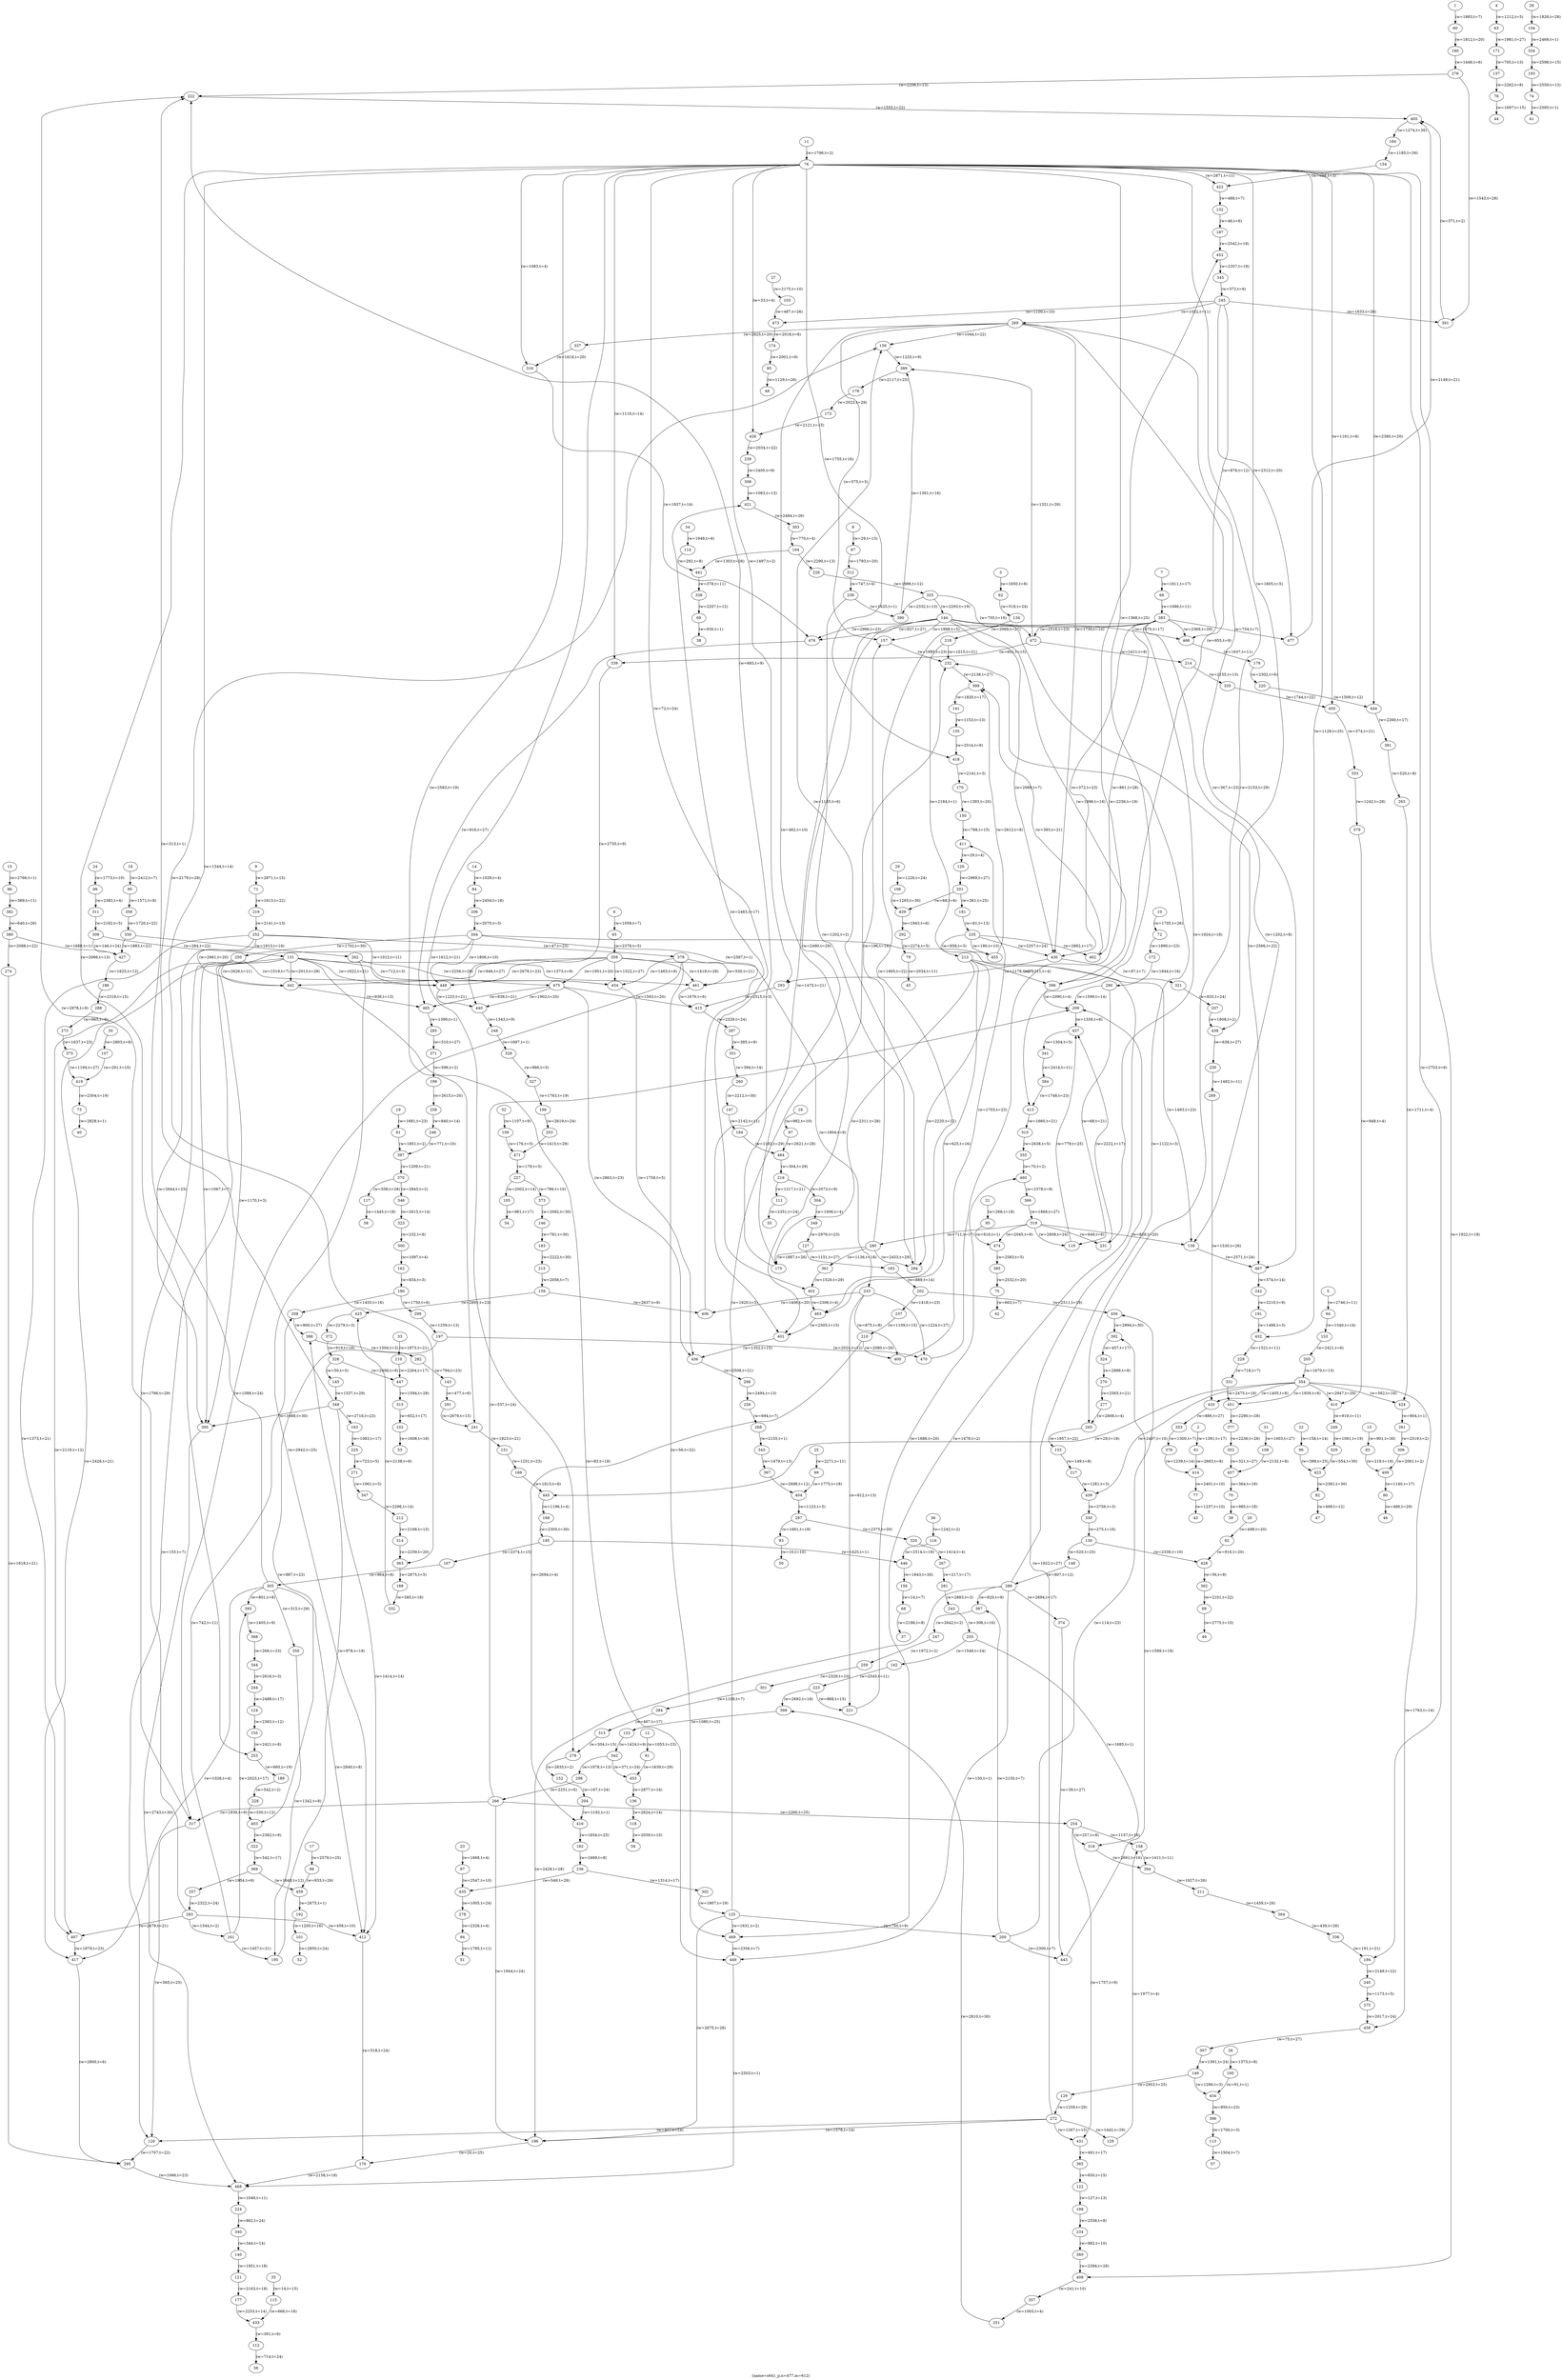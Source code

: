 digraph s641_p {
label="(name=s641_p,n=477,m=612)";
	1 -> 60 [label="(w=1883,t=7)"];
	2 -> 61 [label="(w=1391,t=17)"];
	3 -> 62 [label="(w=1650,t=8)"];
	4 -> 63 [label="(w=1212,t=5)"];
	5 -> 64 [label="(w=2746,t=11)"];
	6 -> 65 [label="(w=1059,t=7)"];
	7 -> 66 [label="(w=1611,t=17)"];
	8 -> 67 [label="(w=29,t=13)"];
	9 -> 71 [label="(w=2871,t=15)"];
	10 -> 72 [label="(w=1705,t=26)"];
	11 -> 76 [label="(w=1796,t=2)"];
	12 -> 81 [label="(w=1053,t=23)"];
	13 -> 83 [label="(w=901,t=30)"];
	14 -> 84 [label="(w=1029,t=4)"];
	15 -> 86 [label="(w=2766,t=1)"];
	16 -> 87 [label="(w=982,t=10)"];
	17 -> 88 [label="(w=2579,t=25)"];
	18 -> 90 [label="(w=2412,t=7)"];
	19 -> 91 [label="(w=1681,t=23)"];
	20 -> 92 [label="(w=498,t=20)"];
	21 -> 95 [label="(w=268,t=18)"];
	22 -> 96 [label="(w=158,t=14)"];
	23 -> 97 [label="(w=1668,t=4)"];
	24 -> 98 [label="(w=1773,t=10)"];
	25 -> 99 [label="(w=2271,t=11)"];
	26 -> 100 [label="(w=1373,t=8)"];
	27 -> 103 [label="(w=2175,t=10)"];
	28 -> 104 [label="(w=1828,t=28)"];
	29 -> 106 [label="(w=1226,t=24)"];
	30 -> 107 [label="(w=2803,t=8)"];
	31 -> 108 [label="(w=1003,t=27)"];
	32 -> 109 [label="(w=1107,t=9)"];
	33 -> 110 [label="(w=1873,t=21)"];
	34 -> 114 [label="(w=1948,t=6)"];
	35 -> 115 [label="(w=14,t=15)"];
	36 -> 116 [label="(w=1242,t=2)"];
	60 -> 190 [label="(w=1812,t=20)"];
	61 -> 414 [label="(w=2663,t=8)"];
	62 -> 134 [label="(w=518,t=24)"];
	63 -> 171 [label="(w=1981,t=27)"];
	64 -> 153 [label="(w=1340,t=14)"];
	65 -> 359 [label="(w=2378,t=5)"];
	66 -> 383 [label="(w=1086,t=11)"];
	67 -> 312 [label="(w=1793,t=20)"];
	68 -> 37 [label="(w=2186,t=8)"];
	69 -> 38 [label="(w=930,t=1)"];
	70 -> 39 [label="(w=985,t=18)"];
	71 -> 219 [label="(w=1613,t=22)"];
	72 -> 172 [label="(w=1890,t=23)"];
	73 -> 40 [label="(w=2828,t=1)"];
	74 -> 41 [label="(w=2595,t=1)"];
	75 -> 42 [label="(w=663,t=7)"];
	76 -> 194 [label="(w=2753,t=6)"];
	76 -> 241 [label="(w=2583,t=19)"];
	76 -> 253 [label="(w=2066,t=13)"];
	76 -> 265 [label="(w=2153,t=29)"];
	76 -> 279 [label="(w=1612,t=21)"];
	76 -> 293 [label="(w=1497,t=2)"];
	76 -> 316 [label="(w=1083,t=4)"];
	76 -> 339 [label="(w=1110,t=14)"];
	76 -> 363 [label="(w=1344,t=14)"];
	76 -> 402 [label="(w=72,t=24)"];
	76 -> 408 [label="(w=1922,t=18)"];
	76 -> 413 [label="(w=1368,t=25)"];
	76 -> 418 [label="(w=1755,t=16)"];
	76 -> 422 [label="(w=2871,t=11)"];
	76 -> 426 [label="(w=33,t=4)"];
	76 -> 432 [label="(w=1128,t=25)"];
	76 -> 438 [label="(w=1605,t=5)"];
	76 -> 444 [label="(w=2380,t=20)"];
	76 -> 450 [label="(w=1161,t=8)"];
	77 -> 43 [label="(w=1237,t=10)"];
	78 -> 44 [label="(w=1697,t=15)"];
	79 -> 45 [label="(w=2034,t=11)"];
	80 -> 46 [label="(w=486,t=29)"];
	81 -> 453 [label="(w=1639,t=29)"];
	82 -> 47 [label="(w=499,t=12)"];
	83 -> 409 [label="(w=219,t=19)"];
	84 -> 206 [label="(w=2454,t=18)"];
	85 -> 48 [label="(w=1129,t=26)"];
	86 -> 382 [label="(w=389,t=11)"];
	87 -> 464 [label="(w=2621,t=28)"];
	88 -> 459 [label="(w=933,t=26)"];
	89 -> 49 [label="(w=2775,t=10)"];
	90 -> 358 [label="(w=1571,t=8)"];
	91 -> 397 [label="(w=1851,t=2)"];
	92 -> 428 [label="(w=916,t=20)"];
	93 -> 50 [label="(w=10,t=10)"];
	94 -> 51 [label="(w=1795,t=11)"];
	95 -> 474 [label="(w=816,t=1)"];
	96 -> 423 [label="(w=398,t=25)"];
	97 -> 435 [label="(w=2547,t=10)"];
	98 -> 311 [label="(w=2383,t=4)"];
	99 -> 404 [label="(w=1775,t=18)"];
	100 -> 434 [label="(w=91,t=1)"];
	101 -> 52 [label="(w=2850,t=24)"];
	102 -> 53 [label="(w=1608,t=16)"];
	103 -> 473 [label="(w=487,t=26)"];
	104 -> 334 [label="(w=2469,t=1)"];
	105 -> 54 [label="(w=981,t=17)"];
	106 -> 429 [label="(w=1265,t=30)"];
	107 -> 419 [label="(w=291,t=10)"];
	108 -> 457 [label="(w=2132,t=8)"];
	109 -> 471 [label="(w=176,t=5)"];
	110 -> 447 [label="(w=2264,t=17)"];
	111 -> 55 [label="(w=2351,t=24)"];
	112 -> 56 [label="(w=714,t=24)"];
	113 -> 57 [label="(w=1504,t=7)"];
	114 -> 441 [label="(w=292,t=8)"];
	115 -> 433 [label="(w=666,t=16)"];
	116 -> 446 [label="(w=2514,t=19)"];
	117 -> 58 [label="(w=1445,t=18)"];
	118 -> 59 [label="(w=2039,t=15)"];
	119 -> 437 [label="(w=779,t=25)"];
	120 -> 295 [label="(w=1707,t=22)"];
	121 -> 177 [label="(w=2163,t=18)"];
	122 -> 198 [label="(w=127,t=13)"];
	123 -> 342 [label="(w=1424,t=9)"];
	124 -> 155 [label="(w=2363,t=12)"];
	125 -> 196 [label="(w=2675,t=26)"];
	125 -> 200 [label="(w=750,t=9)"];
	125 -> 232 [label="(w=1620,t=5)"];
	125 -> 469 [label="(w=1631,t=2)"];
	126 -> 201 [label="(w=2969,t=27)"];
	127 -> 165 [label="(w=1151,t=27)"];
	128 -> 158 [label="(w=1977,t=4)"];
	129 -> 272 [label="(w=1259,t=29)"];
	130 -> 148 [label="(w=520,t=25)"];
	130 -> 428 [label="(w=2339,t=10)"];
	131 -> 120 [label="(w=153,t=7)"];
	131 -> 395 [label="(w=1170,t=3)"];
	131 -> 417 [label="(w=2426,t=21)"];
	131 -> 442 [label="(w=2013,t=28)"];
	131 -> 448 [label="(w=1622,t=21)"];
	131 -> 449 [label="(w=83,t=18)"];
	131 -> 454 [label="(w=712,t=3)"];
	131 -> 461 [label="(w=1373,t=9)"];
	132 -> 187 [label="(w=46,t=6)"];
	133 -> 217 [label="(w=149,t=8)"];
	134 -> 218 [label="(w=2069,t=27)"];
	135 -> 418 [label="(w=2514,t=9)"];
	136 -> 118 [label="(w=2624,t=14)"];
	137 -> 78 [label="(w=2262,t=8)"];
	138 -> 467 [label="(w=2571,t=24)"];
	139 -> 389 [label="(w=1225,t=9)"];
	140 -> 121 [label="(w=1951,t=18)"];
	141 -> 135 [label="(w=1153,t=13)"];
	142 -> 223 [label="(w=2545,t=11)"];
	143 -> 291 [label="(w=477,t=6)"];
	144 -> 157 [label="(w=1898,t=5)"];
	144 -> 175 [label="(w=2490,t=29)"];
	144 -> 396 [label="(w=1996,t=16)"];
	144 -> 401 [label="(w=1475,t=21)"];
	144 -> 430 [label="(w=2088,t=7)"];
	144 -> 466 [label="(w=1070,t=17)"];
	144 -> 467 [label="(w=2566,t=22)"];
	144 -> 476 [label="(w=2996,t=23)"];
	145 -> 348 [label="(w=1537,t=29)"];
	146 -> 183 [label="(w=781,t=30)"];
	147 -> 184 [label="(w=2142,t=11)"];
	148 -> 286 [label="(w=807,t=12)"];
	149 -> 129 [label="(w=2953,t=25)"];
	149 -> 434 [label="(w=1286,t=3)"];
	150 -> 411 [label="(w=788,t=15)"];
	151 -> 169 [label="(w=1231,t=23)"];
	152 -> 204 [label="(w=167,t=24)"];
	153 -> 205 [label="(w=2421,t=6)"];
	154 -> 422 [label="(w=698,t=3)"];
	155 -> 253 [label="(w=2421,t=8)"];
	156 -> 68 [label="(w=14,t=7)"];
	157 -> 232 [label="(w=1995,t=23)"];
	158 -> 394 [label="(w=1411,t=11)"];
	159 -> 406 [label="(w=2637,t=8)"];
	159 -> 425 [label="(w=2891,t=23)"];
	160 -> 154 [label="(w=1185,t=26)"];
	161 -> 195 [label="(w=1457,t=21)"];
	161 -> 208 [label="(w=742,t=11)"];
	161 -> 393 [label="(w=2023,t=17)"];
	162 -> 180 [label="(w=834,t=3)"];
	163 -> 225 [label="(w=1083,t=17)"];
	164 -> 226 [label="(w=2290,t=13)"];
	164 -> 441 [label="(w=1303,t=26)"];
	165 -> 202 [label="(w=889,t=14)"];
	166 -> 203 [label="(w=2619,t=24)"];
	167 -> 305 [label="(w=964,t=8)"];
	168 -> 185 [label="(w=2305,t=30)"];
	169 -> 445 [label="(w=1813,t=8)"];
	170 -> 150 [label="(w=1393,t=20)"];
	171 -> 137 [label="(w=705,t=13)"];
	172 -> 290 [label="(w=1844,t=16)"];
	173 -> 426 [label="(w=2121,t=15)"];
	174 -> 85 [label="(w=2001,t=9)"];
	175 -> 222 [label="(w=683,t=9)"];
	176 -> 468 [label="(w=2158,t=18)"];
	177 -> 433 [label="(w=2253,t=14)"];
	178 -> 173 [label="(w=2023,t=29)"];
	179 -> 220 [label="(w=2302,t=6)"];
	180 -> 208 [label="(w=1455,t=16)"];
	180 -> 299 [label="(w=1750,t=6)"];
	181 -> 235 [label="(w=81,t=13)"];
	182 -> 236 [label="(w=1669,t=8)"];
	183 -> 215 [label="(w=2222,t=30)"];
	184 -> 464 [label="(w=1192,t=29)"];
	185 -> 167 [label="(w=2374,t=15)"];
	185 -> 446 [label="(w=1425,t=1)"];
	186 -> 288 [label="(w=2318,t=15)"];
	187 -> 452 [label="(w=2542,t=18)"];
	188 -> 332 [label="(w=585,t=18)"];
	189 -> 228 [label="(w=542,t=2)"];
	190 -> 276 [label="(w=1446,t=6)"];
	191 -> 432 [label="(w=1486,t=3)"];
	192 -> 101 [label="(w=1205,t=16)"];
	193 -> 74 [label="(w=2559,t=13)"];
	194 -> 240 [label="(w=2149,t=22)"];
	195 -> 388 [label="(w=978,t=18)"];
	196 -> 176 [label="(w=20,t=25)"];
	197 -> 403 [label="(w=887,t=23)"];
	197 -> 470 [label="(w=2024,t=12)"];
	198 -> 234 [label="(w=2558,t=8)"];
	199 -> 258 [label="(w=2615,t=20)"];
	200 -> 387 [label="(w=2150,t=7)"];
	200 -> 443 [label="(w=2300,t=7)"];
	200 -> 456 [label="(w=114,t=23)"];
	201 -> 181 [label="(w=361,t=25)"];
	201 -> 429 [label="(w=68,t=6)"];
	202 -> 237 [label="(w=1418,t=23)"];
	202 -> 456 [label="(w=2511,t=19)"];
	203 -> 471 [label="(w=1415,t=29)"];
	204 -> 416 [label="(w=1192,t=1)"];
	205 -> 354 [label="(w=1670,t=13)"];
	206 -> 264 [label="(w=2070,t=3)"];
	207 -> 438 [label="(w=1808,t=2)"];
	208 -> 388 [label="(w=800,t=27)"];
	209 -> 437 [label="(w=1339,t=6)"];
	210 -> 400 [label="(w=2080,t=26)"];
	210 -> 416 [label="(w=2694,t=4)"];
	211 -> 364 [label="(w=1459,t=26)"];
	212 -> 314 [label="(w=2168,t=15)"];
	213 -> 138 [label="(w=1493,t=23)"];
	213 -> 175 [label="(w=2311,t=26)"];
	213 -> 294 [label="(w=2220,t=12)"];
	213 -> 396 [label="(w=1311,t=4)"];
	213 -> 463 [label="(w=625,t=16)"];
	214 -> 335 [label="(w=2155,t=13)"];
	215 -> 159 [label="(w=2056,t=7)"];
	216 -> 111 [label="(w=1217,t=21)"];
	216 -> 304 [label="(w=2072,t=9)"];
	217 -> 439 [label="(w=1281,t=3)"];
	218 -> 232 [label="(w=1015,t=21)"];
	218 -> 455 [label="(w=2184,t=1)"];
	219 -> 252 [label="(w=2141,t=13)"];
	220 -> 444 [label="(w=1509,t=12)"];
	221 -> 460 [label="(w=1688,t=20)"];
	222 -> 405 [label="(w=1555,t=22)"];
	223 -> 221 [label="(w=968,t=15)"];
	223 -> 398 [label="(w=2692,t=18)"];
	224 -> 340 [label="(w=862,t=24)"];
	225 -> 271 [label="(w=723,t=5)"];
	226 -> 325 [label="(w=1986,t=12)"];
	227 -> 105 [label="(w=2002,t=14)"];
	227 -> 373 [label="(w=786,t=10)"];
	228 -> 403 [label="(w=330,t=12)"];
	229 -> 331 [label="(w=718,t=7)"];
	230 -> 289 [label="(w=1482,t=11)"];
	231 -> 437 [label="(w=2222,t=17)"];
	232 -> 399 [label="(w=2138,t=27)"];
	233 -> 221 [label="(w=812,t=13)"];
	233 -> 400 [label="(w=875,t=8)"];
	233 -> 406 [label="(w=1406,t=20)"];
	233 -> 470 [label="(w=1224,t=27)"];
	234 -> 360 [label="(w=982,t=10)"];
	235 -> 213 [label="(w=958,t=3)"];
	235 -> 430 [label="(w=2257,t=24)"];
	235 -> 455 [label="(w=180,t=10)"];
	235 -> 462 [label="(w=2892,t=17)"];
	236 -> 302 [label="(w=1314,t=17)"];
	236 -> 435 [label="(w=549,t=26)"];
	237 -> 210 [label="(w=1109,t=15)"];
	238 -> 294 [label="(w=1202,t=2)"];
	238 -> 390 [label="(w=1625,t=1)"];
	239 -> 308 [label="(w=2405,t=9)"];
	240 -> 275 [label="(w=1173,t=5)"];
	241 -> 151 [label="(w=1823,t=21)"];
	242 -> 191 [label="(w=2210,t=9)"];
	243 -> 255 [label="(w=306,t=16)"];
	244 -> 124 [label="(w=2488,t=17)"];
	245 -> 269 [label="(w=1022,t=11)"];
	245 -> 391 [label="(w=1633,t=26)"];
	245 -> 466 [label="(w=876,t=12)"];
	245 -> 473 [label="(w=1100,t=10)"];
	245 -> 477 [label="(w=2312,t=20)"];
	246 -> 397 [label="(w=771,t=10)"];
	247 -> 259 [label="(w=1972,t=2)"];
	248 -> 328 [label="(w=1697,t=1)"];
	249 -> 329 [label="(w=1061,t=19)"];
	250 -> 317 [label="(w=1766,t=29)"];
	250 -> 407 [label="(w=2119,t=12)"];
	250 -> 442 [label="(w=2626,t=11)"];
	250 -> 454 [label="(w=1519,t=7)"];
	251 -> 398 [label="(w=2810,t=30)"];
	252 -> 378 [label="(w=47,t=23)"];
	252 -> 395 [label="(w=2644,t=23)"];
	252 -> 407 [label="(w=1373,t=21)"];
	252 -> 442 [label="(w=2661,t=20)"];
	252 -> 448 [label="(w=1012,t=11)"];
	253 -> 189 [label="(w=660,t=19)"];
	254 -> 158 [label="(w=1157,t=16)"];
	254 -> 318 [label="(w=257,t=8)"];
	254 -> 431 [label="(w=1757,t=9)"];
	255 -> 142 [label="(w=1546,t=24)"];
	255 -> 318 [label="(w=1685,t=1)"];
	256 -> 268 [label="(w=694,t=7)"];
	257 -> 283 [label="(w=2322,t=24)"];
	258 -> 246 [label="(w=840,t=14)"];
	259 -> 301 [label="(w=2329,t=10)"];
	260 -> 147 [label="(w=2212,t=30)"];
	261 -> 306 [label="(w=2519,t=2)"];
	262 -> 412 [label="(w=2942,t=25)"];
	262 -> 475 [label="(w=2256,t=28)"];
	263 -> 424 [label="(w=1711,t=4)"];
	264 -> 250 [label="(w=1702,t=30)"];
	264 -> 395 [label="(w=1067,t=7)"];
	264 -> 448 [label="(w=1806,t=10)"];
	264 -> 461 [label="(w=2587,t=1)"];
	264 -> 469 [label="(w=1478,t=2)"];
	265 -> 133 [label="(w=1957,t=22)"];
	266 -> 196 [label="(w=1944,t=24)"];
	266 -> 209 [label="(w=537,t=24)"];
	266 -> 254 [label="(w=2260,t=25)"];
	266 -> 317 [label="(w=1939,t=9)"];
	267 -> 281 [label="(w=217,t=17)"];
	268 -> 343 [label="(w=2155,t=1)"];
	269 -> 139 [label="(w=1044,t=22)"];
	269 -> 157 [label="(w=575,t=3)"];
	269 -> 337 [label="(w=2825,t=20)"];
	269 -> 396 [label="(w=955,t=9)"];
	269 -> 401 [label="(w=462,t=10)"];
	269 -> 430 [label="(w=1730,t=10)"];
	269 -> 467 [label="(w=367,t=23)"];
	270 -> 277 [label="(w=2565,t=21)"];
	271 -> 347 [label="(w=1061,t=5)"];
	272 -> 120 [label="(w=407,t=24)"];
	272 -> 128 [label="(w=1442,t=29)"];
	272 -> 196 [label="(w=1578,t=14)"];
	272 -> 209 [label="(w=1922,t=27)"];
	272 -> 431 [label="(w=1267,t=15)"];
	273 -> 375 [label="(w=1637,t=23)"];
	274 -> 295 [label="(w=1618,t=21)"];
	275 -> 458 [label="(w=2017,t=24)"];
	276 -> 222 [label="(w=2206,t=13)"];
	276 -> 391 [label="(w=1543,t=28)"];
	277 -> 265 [label="(w=2806,t=4)"];
	278 -> 94 [label="(w=2326,t=4)"];
	279 -> 152 [label="(w=2835,t=2)"];
	280 -> 157 [label="(w=196,t=16)"];
	280 -> 175 [label="(w=1887,t=26)"];
	280 -> 294 [label="(w=2453,t=29)"];
	280 -> 361 [label="(w=1136,t=18)"];
	281 -> 243 [label="(w=2883,t=3)"];
	282 -> 143 [label="(w=794,t=23)"];
	283 -> 161 [label="(w=1544,t=2)"];
	283 -> 222 [label="(w=2978,t=9)"];
	283 -> 407 [label="(w=2479,t=21)"];
	283 -> 412 [label="(w=458,t=10)"];
	284 -> 313 [label="(w=467,t=17)"];
	285 -> 371 [label="(w=510,t=27)"];
	286 -> 196 [label="(w=2428,t=28)"];
	286 -> 232 [label="(w=1122,t=3)"];
	286 -> 374 [label="(w=2694,t=17)"];
	286 -> 387 [label="(w=820,t=9)"];
	286 -> 449 [label="(w=150,t=1)"];
	287 -> 351 [label="(w=385,t=9)"];
	288 -> 273 [label="(w=965,t=6)"];
	289 -> 420 [label="(w=1530,t=26)"];
	290 -> 119 [label="(w=68,t=21)"];
	290 -> 209 [label="(w=1599,t=14)"];
	291 -> 241 [label="(w=2679,t=15)"];
	292 -> 79 [label="(w=2274,t=5)"];
	293 -> 415 [label="(w=2515,t=3)"];
	294 -> 139 [label="(w=1135,t=6)"];
	295 -> 468 [label="(w=1066,t=23)"];
	296 -> 266 [label="(w=2251,t=6)"];
	297 -> 93 [label="(w=1661,t=18)"];
	297 -> 320 [label="(w=2375,t=20)"];
	298 -> 256 [label="(w=2494,t=13)"];
	299 -> 197 [label="(w=1259,t=13)"];
	300 -> 162 [label="(w=1097,t=4)"];
	301 -> 284 [label="(w=1109,t=7)"];
	302 -> 125 [label="(w=1807,t=19)"];
	303 -> 164 [label="(w=770,t=4)"];
	304 -> 349 [label="(w=1006,t=4)"];
	305 -> 222 [label="(w=313,t=1)"];
	305 -> 350 [label="(w=315,t=29)"];
	305 -> 393 [label="(w=801,t=8)"];
	305 -> 412 [label="(w=2840,t=8)"];
	305 -> 417 [label="(w=1026,t=4)"];
	306 -> 409 [label="(w=2061,t=2)"];
	307 -> 149 [label="(w=1391,t=24)"];
	308 -> 421 [label="(w=1083,t=13)"];
	309 -> 131 [label="(w=284,t=22)"];
	309 -> 427 [label="(w=146,t=24)"];
	310 -> 355 [label="(w=2638,t=5)"];
	311 -> 309 [label="(w=2162,t=5)"];
	312 -> 238 [label="(w=747,t=4)"];
	313 -> 279 [label="(w=304,t=15)"];
	314 -> 363 [label="(w=2259,t=20)"];
	315 -> 102 [label="(w=652,t=17)"];
	316 -> 476 [label="(w=1837,t=14)"];
	317 -> 120 [label="(w=565,t=25)"];
	318 -> 394 [label="(w=2691,t=16)"];
	319 -> 119 [label="(w=2808,t=24)"];
	319 -> 138 [label="(w=828,t=20)"];
	319 -> 231 [label="(w=649,t=6)"];
	319 -> 280 [label="(w=711,t=17)"];
	319 -> 474 [label="(w=2045,t=8)"];
	320 -> 267 [label="(w=1414,t=4)"];
	321 -> 207 [label="(w=835,t=24)"];
	322 -> 369 [label="(w=542,t=17)"];
	323 -> 300 [label="(w=232,t=8)"];
	324 -> 270 [label="(w=2886,t=9)"];
	325 -> 144 [label="(w=2293,t=19)"];
	325 -> 390 [label="(w=2332,t=13)"];
	325 -> 472 [label="(w=755,t=16)"];
	326 -> 145 [label="(w=50,t=5)"];
	326 -> 447 [label="(w=2406,t=9)"];
	327 -> 166 [label="(w=1763,t=19)"];
	328 -> 327 [label="(w=966,t=5)"];
	329 -> 423 [label="(w=554,t=30)"];
	330 -> 130 [label="(w=275,t=16)"];
	331 -> 451 [label="(w=2475,t=18)"];
	332 -> 425 [label="(w=2138,t=6)"];
	333 -> 379 [label="(w=1242,t=28)"];
	334 -> 193 [label="(w=2598,t=15)"];
	335 -> 450 [label="(w=1744,t=22)"];
	336 -> 194 [label="(w=191,t=21)"];
	337 -> 316 [label="(w=1618,t=20)"];
	338 -> 69 [label="(w=2207,t=12)"];
	339 -> 440 [label="(w=2735,t=9)"];
	340 -> 140 [label="(w=344,t=14)"];
	341 -> 384 [label="(w=2414,t=11)"];
	342 -> 296 [label="(w=1978,t=13)"];
	342 -> 453 [label="(w=371,t=24)"];
	343 -> 367 [label="(w=1479,t=13)"];
	344 -> 244 [label="(w=2616,t=3)"];
	345 -> 245 [label="(w=372,t=6)"];
	346 -> 323 [label="(w=2615,t=14)"];
	347 -> 212 [label="(w=2296,t=14)"];
	348 -> 139 [label="(w=2179,t=28)"];
	348 -> 163 [label="(w=2716,t=23)"];
	348 -> 395 [label="(w=1688,t=30)"];
	348 -> 412 [label="(w=1414,t=14)"];
	349 -> 127 [label="(w=2976,t=23)"];
	350 -> 195 [label="(w=1342,t=8)"];
	351 -> 260 [label="(w=394,t=14)"];
	352 -> 457 [label="(w=321,t=27)"];
	353 -> 376 [label="(w=1300,t=7)"];
	354 -> 410 [label="(w=2947,t=29)"];
	354 -> 420 [label="(w=1405,t=8)"];
	354 -> 424 [label="(w=562,t=16)"];
	354 -> 439 [label="(w=2497,t=10)"];
	354 -> 445 [label="(w=29,t=18)"];
	354 -> 451 [label="(w=1939,t=6)"];
	354 -> 458 [label="(w=1763,t=14)"];
	355 -> 460 [label="(w=70,t=2)"];
	356 -> 262 [label="(w=1913,t=16)"];
	356 -> 427 [label="(w=1883,t=21)"];
	357 -> 251 [label="(w=1003,t=4)"];
	358 -> 356 [label="(w=1720,t=22)"];
	359 -> 233 [label="(w=1804,t=9)"];
	359 -> 442 [label="(w=946,t=27)"];
	359 -> 448 [label="(w=2679,t=23)"];
	359 -> 454 [label="(w=1522,t=27)"];
	359 -> 461 [label="(w=1419,t=28)"];
	359 -> 475 [label="(w=1951,t=20)"];
	360 -> 408 [label="(w=2394,t=28)"];
	361 -> 402 [label="(w=1520,t=29)"];
	362 -> 89 [label="(w=2101,t=22)"];
	363 -> 188 [label="(w=2875,t=5)"];
	364 -> 336 [label="(w=439,t=26)"];
	365 -> 122 [label="(w=650,t=15)"];
	366 -> 319 [label="(w=1868,t=27)"];
	367 -> 404 [label="(w=2698,t=12)"];
	368 -> 344 [label="(w=266,t=23)"];
	369 -> 257 [label="(w=1954,t=6)"];
	369 -> 459 [label="(w=1648,t=12)"];
	370 -> 117 [label="(w=558,t=28)"];
	370 -> 346 [label="(w=2845,t=2)"];
	371 -> 199 [label="(w=596,t=2)"];
	372 -> 326 [label="(w=919,t=18)"];
	373 -> 146 [label="(w=2092,t=30)"];
	374 -> 443 [label="(w=39,t=27)"];
	375 -> 419 [label="(w=1194,t=27)"];
	376 -> 414 [label="(w=1239,t=14)"];
	377 -> 352 [label="(w=2236,t=26)"];
	378 -> 317 [label="(w=1088,t=24)"];
	378 -> 454 [label="(w=1463,t=8)"];
	378 -> 461 [label="(w=530,t=21)"];
	378 -> 469 [label="(w=56,t=22)"];
	379 -> 410 [label="(w=948,t=4)"];
	380 -> 274 [label="(w=2088,t=22)"];
	380 -> 427 [label="(w=1688,t=1)"];
	381 -> 263 [label="(w=520,t=8)"];
	382 -> 380 [label="(w=640,t=26)"];
	383 -> 138 [label="(w=1202,t=8)"];
	383 -> 231 [label="(w=1924,t=18)"];
	383 -> 430 [label="(w=372,t=23)"];
	383 -> 462 [label="(w=861,t=28)"];
	383 -> 463 [label="(w=1665,t=22)"];
	383 -> 466 [label="(w=2369,t=29)"];
	383 -> 472 [label="(w=2516,t=23)"];
	383 -> 476 [label="(w=927,t=27)"];
	383 -> 477 [label="(w=754,t=7)"];
	384 -> 413 [label="(w=1748,t=23)"];
	385 -> 75 [label="(w=2532,t=20)"];
	386 -> 113 [label="(w=1700,t=3)"];
	387 -> 247 [label="(w=2642,t=2)"];
	388 -> 282 [label="(w=1504,t=3)"];
	389 -> 178 [label="(w=2117,t=25)"];
	390 -> 389 [label="(w=1361,t=16)"];
	391 -> 405 [label="(w=371,t=2)"];
	392 -> 324 [label="(w=457,t=17)"];
	393 -> 368 [label="(w=1405,t=9)"];
	394 -> 211 [label="(w=1927,t=26)"];
	395 -> 468 [label="(w=2743,t=30)"];
	396 -> 209 [label="(w=2090,t=4)"];
	397 -> 370 [label="(w=1209,t=21)"];
	398 -> 123 [label="(w=1080,t=25)"];
	399 -> 141 [label="(w=1820,t=17)"];
	400 -> 411 [label="(w=1703,t=23)"];
	401 -> 436 [label="(w=1352,t=15)"];
	402 -> 463 [label="(w=2306,t=4)"];
	403 -> 322 [label="(w=2382,t=9)"];
	404 -> 297 [label="(w=1123,t=5)"];
	405 -> 160 [label="(w=1274,t=30)"];
	406 -> 421 [label="(w=2483,t=17)"];
	407 -> 417 [label="(w=1879,t=23)"];
	408 -> 357 [label="(w=241,t=10)"];
	409 -> 80 [label="(w=1140,t=17)"];
	410 -> 249 [label="(w=919,t=11)"];
	411 -> 126 [label="(w=29,t=4)"];
	412 -> 176 [label="(w=518,t=24)"];
	413 -> 310 [label="(w=1660,t=21)"];
	414 -> 77 [label="(w=2401,t=10)"];
	415 -> 287 [label="(w=2329,t=24)"];
	416 -> 182 [label="(w=1654,t=25)"];
	417 -> 295 [label="(w=2800,t=6)"];
	418 -> 170 [label="(w=2141,t=3)"];
	419 -> 73 [label="(w=2304,t=19)"];
	420 -> 353 [label="(w=886,t=27)"];
	421 -> 303 [label="(w=2484,t=26)"];
	422 -> 132 [label="(w=488,t=7)"];
	423 -> 82 [label="(w=2361,t=30)"];
	424 -> 261 [label="(w=904,t=1)"];
	425 -> 372 [label="(w=2279,t=3)"];
	426 -> 239 [label="(w=2034,t=22)"];
	427 -> 186 [label="(w=1625,t=12)"];
	428 -> 362 [label="(w=56,t=8)"];
	429 -> 292 [label="(w=1943,t=6)"];
	430 -> 293 [label="(w=1178,t=27)"];
	430 -> 321 [label="(w=97,t=7)"];
	431 -> 365 [label="(w=491,t=17)"];
	432 -> 229 [label="(w=1521,t=11)"];
	433 -> 112 [label="(w=391,t=6)"];
	434 -> 386 [label="(w=950,t=23)"];
	435 -> 278 [label="(w=1005,t=24)"];
	436 -> 298 [label="(w=2508,t=21)"];
	437 -> 341 [label="(w=1304,t=3)"];
	438 -> 230 [label="(w=638,t=27)"];
	439 -> 330 [label="(w=2756,t=3)"];
	440 -> 248 [label="(w=1343,t=9)"];
	441 -> 338 [label="(w=378,t=11)"];
	442 -> 465 [label="(w=938,t=13)"];
	443 -> 392 [label="(w=1599,t=18)"];
	444 -> 381 [label="(w=2260,t=17)"];
	445 -> 168 [label="(w=1196,t=4)"];
	446 -> 156 [label="(w=1843,t=26)"];
	447 -> 315 [label="(w=1594,t=28)"];
	448 -> 440 [label="(w=1225,t=21)"];
	449 -> 468 [label="(w=2503,t=1)"];
	450 -> 333 [label="(w=574,t=21)"];
	451 -> 377 [label="(w=2290,t=28)"];
	452 -> 345 [label="(w=2357,t=18)"];
	453 -> 136 [label="(w=2877,t=14)"];
	454 -> 436 [label="(w=1759,t=5)"];
	455 -> 399 [label="(w=2612,t=8)"];
	456 -> 392 [label="(w=2894,t=30)"];
	457 -> 70 [label="(w=364,t=16)"];
	458 -> 307 [label="(w=75,t=27)"];
	459 -> 192 [label="(w=2675,t=1)"];
	460 -> 366 [label="(w=2378,t=9)"];
	461 -> 415 [label="(w=1676,t=6)"];
	462 -> 399 [label="(w=393,t=21)"];
	463 -> 401 [label="(w=2505,t=15)"];
	464 -> 216 [label="(w=304,t=29)"];
	465 -> 285 [label="(w=1399,t=1)"];
	466 -> 179 [label="(w=1637,t=11)"];
	467 -> 242 [label="(w=574,t=14)"];
	468 -> 224 [label="(w=1049,t=11)"];
	469 -> 449 [label="(w=2356,t=7)"];
	470 -> 452 [label="(w=2256,t=19)"];
	471 -> 227 [label="(w=179,t=5)"];
	472 -> 214 [label="(w=2411,t=8)"];
	472 -> 339 [label="(w=601,t=15)"];
	472 -> 389 [label="(w=1321,t=26)"];
	473 -> 174 [label="(w=2018,t=8)"];
	474 -> 385 [label="(w=2583,t=5)"];
	475 -> 415 [label="(w=1593,t=20)"];
	475 -> 436 [label="(w=2863,t=23)"];
	475 -> 440 [label="(w=1902,t=20)"];
	475 -> 465 [label="(w=838,t=21)"];
	476 -> 465 [label="(w=916,t=27)"];
	477 -> 405 [label="(w=2149,t=21)"];
	1 [label="1"];
	2 [label="2"];
	3 [label="3"];
	4 [label="4"];
	5 [label="5"];
	6 [label="6"];
	7 [label="7"];
	8 [label="8"];
	9 [label="9"];
	10 [label="10"];
	11 [label="11"];
	12 [label="12"];
	13 [label="13"];
	14 [label="14"];
	15 [label="15"];
	16 [label="16"];
	17 [label="17"];
	18 [label="18"];
	19 [label="19"];
	20 [label="20"];
	21 [label="21"];
	22 [label="22"];
	23 [label="23"];
	24 [label="24"];
	25 [label="25"];
	26 [label="26"];
	27 [label="27"];
	28 [label="28"];
	29 [label="29"];
	30 [label="30"];
	31 [label="31"];
	32 [label="32"];
	33 [label="33"];
	34 [label="34"];
	35 [label="35"];
	36 [label="36"];
	37 [label="37"];
	38 [label="38"];
	39 [label="39"];
	40 [label="40"];
	41 [label="41"];
	42 [label="42"];
	43 [label="43"];
	44 [label="44"];
	45 [label="45"];
	46 [label="46"];
	47 [label="47"];
	48 [label="48"];
	49 [label="49"];
	50 [label="50"];
	51 [label="51"];
	52 [label="52"];
	53 [label="53"];
	54 [label="54"];
	55 [label="55"];
	56 [label="56"];
	57 [label="57"];
	58 [label="58"];
	59 [label="59"];
	60 [label="60"];
	61 [label="61"];
	62 [label="62"];
	63 [label="63"];
	64 [label="64"];
	65 [label="65"];
	66 [label="66"];
	67 [label="67"];
	68 [label="68"];
	69 [label="69"];
	70 [label="70"];
	71 [label="71"];
	72 [label="72"];
	73 [label="73"];
	74 [label="74"];
	75 [label="75"];
	76 [label="76"];
	77 [label="77"];
	78 [label="78"];
	79 [label="79"];
	80 [label="80"];
	81 [label="81"];
	82 [label="82"];
	83 [label="83"];
	84 [label="84"];
	85 [label="85"];
	86 [label="86"];
	87 [label="87"];
	88 [label="88"];
	89 [label="89"];
	90 [label="90"];
	91 [label="91"];
	92 [label="92"];
	93 [label="93"];
	94 [label="94"];
	95 [label="95"];
	96 [label="96"];
	97 [label="97"];
	98 [label="98"];
	99 [label="99"];
	100 [label="100"];
	101 [label="101"];
	102 [label="102"];
	103 [label="103"];
	104 [label="104"];
	105 [label="105"];
	106 [label="106"];
	107 [label="107"];
	108 [label="108"];
	109 [label="109"];
	110 [label="110"];
	111 [label="111"];
	112 [label="112"];
	113 [label="113"];
	114 [label="114"];
	115 [label="115"];
	116 [label="116"];
	117 [label="117"];
	118 [label="118"];
	119 [label="119"];
	120 [label="120"];
	121 [label="121"];
	122 [label="122"];
	123 [label="123"];
	124 [label="124"];
	125 [label="125"];
	126 [label="126"];
	127 [label="127"];
	128 [label="128"];
	129 [label="129"];
	130 [label="130"];
	131 [label="131"];
	132 [label="132"];
	133 [label="133"];
	134 [label="134"];
	135 [label="135"];
	136 [label="136"];
	137 [label="137"];
	138 [label="138"];
	139 [label="139"];
	140 [label="140"];
	141 [label="141"];
	142 [label="142"];
	143 [label="143"];
	144 [label="144"];
	145 [label="145"];
	146 [label="146"];
	147 [label="147"];
	148 [label="148"];
	149 [label="149"];
	150 [label="150"];
	151 [label="151"];
	152 [label="152"];
	153 [label="153"];
	154 [label="154"];
	155 [label="155"];
	156 [label="156"];
	157 [label="157"];
	158 [label="158"];
	159 [label="159"];
	160 [label="160"];
	161 [label="161"];
	162 [label="162"];
	163 [label="163"];
	164 [label="164"];
	165 [label="165"];
	166 [label="166"];
	167 [label="167"];
	168 [label="168"];
	169 [label="169"];
	170 [label="170"];
	171 [label="171"];
	172 [label="172"];
	173 [label="173"];
	174 [label="174"];
	175 [label="175"];
	176 [label="176"];
	177 [label="177"];
	178 [label="178"];
	179 [label="179"];
	180 [label="180"];
	181 [label="181"];
	182 [label="182"];
	183 [label="183"];
	184 [label="184"];
	185 [label="185"];
	186 [label="186"];
	187 [label="187"];
	188 [label="188"];
	189 [label="189"];
	190 [label="190"];
	191 [label="191"];
	192 [label="192"];
	193 [label="193"];
	194 [label="194"];
	195 [label="195"];
	196 [label="196"];
	197 [label="197"];
	198 [label="198"];
	199 [label="199"];
	200 [label="200"];
	201 [label="201"];
	202 [label="202"];
	203 [label="203"];
	204 [label="204"];
	205 [label="205"];
	206 [label="206"];
	207 [label="207"];
	208 [label="208"];
	209 [label="209"];
	210 [label="210"];
	211 [label="211"];
	212 [label="212"];
	213 [label="213"];
	214 [label="214"];
	215 [label="215"];
	216 [label="216"];
	217 [label="217"];
	218 [label="218"];
	219 [label="219"];
	220 [label="220"];
	221 [label="221"];
	222 [label="222"];
	223 [label="223"];
	224 [label="224"];
	225 [label="225"];
	226 [label="226"];
	227 [label="227"];
	228 [label="228"];
	229 [label="229"];
	230 [label="230"];
	231 [label="231"];
	232 [label="232"];
	233 [label="233"];
	234 [label="234"];
	235 [label="235"];
	236 [label="236"];
	237 [label="237"];
	238 [label="238"];
	239 [label="239"];
	240 [label="240"];
	241 [label="241"];
	242 [label="242"];
	243 [label="243"];
	244 [label="244"];
	245 [label="245"];
	246 [label="246"];
	247 [label="247"];
	248 [label="248"];
	249 [label="249"];
	250 [label="250"];
	251 [label="251"];
	252 [label="252"];
	253 [label="253"];
	254 [label="254"];
	255 [label="255"];
	256 [label="256"];
	257 [label="257"];
	258 [label="258"];
	259 [label="259"];
	260 [label="260"];
	261 [label="261"];
	262 [label="262"];
	263 [label="263"];
	264 [label="264"];
	265 [label="265"];
	266 [label="266"];
	267 [label="267"];
	268 [label="268"];
	269 [label="269"];
	270 [label="270"];
	271 [label="271"];
	272 [label="272"];
	273 [label="273"];
	274 [label="274"];
	275 [label="275"];
	276 [label="276"];
	277 [label="277"];
	278 [label="278"];
	279 [label="279"];
	280 [label="280"];
	281 [label="281"];
	282 [label="282"];
	283 [label="283"];
	284 [label="284"];
	285 [label="285"];
	286 [label="286"];
	287 [label="287"];
	288 [label="288"];
	289 [label="289"];
	290 [label="290"];
	291 [label="291"];
	292 [label="292"];
	293 [label="293"];
	294 [label="294"];
	295 [label="295"];
	296 [label="296"];
	297 [label="297"];
	298 [label="298"];
	299 [label="299"];
	300 [label="300"];
	301 [label="301"];
	302 [label="302"];
	303 [label="303"];
	304 [label="304"];
	305 [label="305"];
	306 [label="306"];
	307 [label="307"];
	308 [label="308"];
	309 [label="309"];
	310 [label="310"];
	311 [label="311"];
	312 [label="312"];
	313 [label="313"];
	314 [label="314"];
	315 [label="315"];
	316 [label="316"];
	317 [label="317"];
	318 [label="318"];
	319 [label="319"];
	320 [label="320"];
	321 [label="321"];
	322 [label="322"];
	323 [label="323"];
	324 [label="324"];
	325 [label="325"];
	326 [label="326"];
	327 [label="327"];
	328 [label="328"];
	329 [label="329"];
	330 [label="330"];
	331 [label="331"];
	332 [label="332"];
	333 [label="333"];
	334 [label="334"];
	335 [label="335"];
	336 [label="336"];
	337 [label="337"];
	338 [label="338"];
	339 [label="339"];
	340 [label="340"];
	341 [label="341"];
	342 [label="342"];
	343 [label="343"];
	344 [label="344"];
	345 [label="345"];
	346 [label="346"];
	347 [label="347"];
	348 [label="348"];
	349 [label="349"];
	350 [label="350"];
	351 [label="351"];
	352 [label="352"];
	353 [label="353"];
	354 [label="354"];
	355 [label="355"];
	356 [label="356"];
	357 [label="357"];
	358 [label="358"];
	359 [label="359"];
	360 [label="360"];
	361 [label="361"];
	362 [label="362"];
	363 [label="363"];
	364 [label="364"];
	365 [label="365"];
	366 [label="366"];
	367 [label="367"];
	368 [label="368"];
	369 [label="369"];
	370 [label="370"];
	371 [label="371"];
	372 [label="372"];
	373 [label="373"];
	374 [label="374"];
	375 [label="375"];
	376 [label="376"];
	377 [label="377"];
	378 [label="378"];
	379 [label="379"];
	380 [label="380"];
	381 [label="381"];
	382 [label="382"];
	383 [label="383"];
	384 [label="384"];
	385 [label="385"];
	386 [label="386"];
	387 [label="387"];
	388 [label="388"];
	389 [label="389"];
	390 [label="390"];
	391 [label="391"];
	392 [label="392"];
	393 [label="393"];
	394 [label="394"];
	395 [label="395"];
	396 [label="396"];
	397 [label="397"];
	398 [label="398"];
	399 [label="399"];
	400 [label="400"];
	401 [label="401"];
	402 [label="402"];
	403 [label="403"];
	404 [label="404"];
	405 [label="405"];
	406 [label="406"];
	407 [label="407"];
	408 [label="408"];
	409 [label="409"];
	410 [label="410"];
	411 [label="411"];
	412 [label="412"];
	413 [label="413"];
	414 [label="414"];
	415 [label="415"];
	416 [label="416"];
	417 [label="417"];
	418 [label="418"];
	419 [label="419"];
	420 [label="420"];
	421 [label="421"];
	422 [label="422"];
	423 [label="423"];
	424 [label="424"];
	425 [label="425"];
	426 [label="426"];
	427 [label="427"];
	428 [label="428"];
	429 [label="429"];
	430 [label="430"];
	431 [label="431"];
	432 [label="432"];
	433 [label="433"];
	434 [label="434"];
	435 [label="435"];
	436 [label="436"];
	437 [label="437"];
	438 [label="438"];
	439 [label="439"];
	440 [label="440"];
	441 [label="441"];
	442 [label="442"];
	443 [label="443"];
	444 [label="444"];
	445 [label="445"];
	446 [label="446"];
	447 [label="447"];
	448 [label="448"];
	449 [label="449"];
	450 [label="450"];
	451 [label="451"];
	452 [label="452"];
	453 [label="453"];
	454 [label="454"];
	455 [label="455"];
	456 [label="456"];
	457 [label="457"];
	458 [label="458"];
	459 [label="459"];
	460 [label="460"];
	461 [label="461"];
	462 [label="462"];
	463 [label="463"];
	464 [label="464"];
	465 [label="465"];
	466 [label="466"];
	467 [label="467"];
	468 [label="468"];
	469 [label="469"];
	470 [label="470"];
	471 [label="471"];
	472 [label="472"];
	473 [label="473"];
	474 [label="474"];
	475 [label="475"];
	476 [label="476"];
	477 [label="477"];
}

